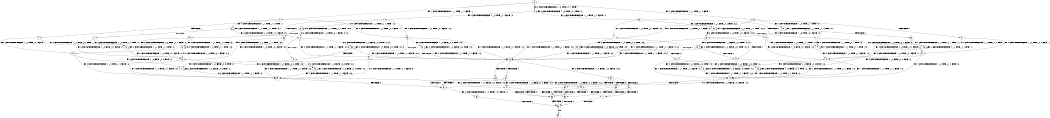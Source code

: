 digraph BCG {
size = "7, 10.5";
center = TRUE;
node [shape = circle];
0 [peripheries = 2];
0 -> 1 [label = "EX !1 !ATOMIC_EXCH_BRANCH (1, +1, TRUE, +1, 1, FALSE) !::"];
0 -> 2 [label = "EX !2 !ATOMIC_EXCH_BRANCH (1, +0, TRUE, +0, 1, TRUE) !::"];
0 -> 3 [label = "EX !0 !ATOMIC_EXCH_BRANCH (1, +1, TRUE, +1, 1, FALSE) !::"];
1 -> 4 [label = "TERMINATE !1"];
1 -> 5 [label = "EX !2 !ATOMIC_EXCH_BRANCH (1, +0, TRUE, +0, 1, FALSE) !:1:"];
1 -> 6 [label = "EX !0 !ATOMIC_EXCH_BRANCH (1, +1, TRUE, +1, 1, TRUE) !:1:"];
2 -> 7 [label = "EX !1 !ATOMIC_EXCH_BRANCH (1, +1, TRUE, +1, 1, FALSE) !:2:"];
2 -> 8 [label = "EX !0 !ATOMIC_EXCH_BRANCH (1, +1, TRUE, +1, 1, FALSE) !:2:"];
2 -> 2 [label = "EX !2 !ATOMIC_EXCH_BRANCH (1, +0, TRUE, +0, 1, TRUE) !:2:"];
3 -> 9 [label = "TERMINATE !0"];
3 -> 10 [label = "EX !1 !ATOMIC_EXCH_BRANCH (1, +1, TRUE, +1, 1, TRUE) !:0:"];
3 -> 11 [label = "EX !2 !ATOMIC_EXCH_BRANCH (1, +0, TRUE, +0, 1, FALSE) !:0:"];
4 -> 12 [label = "EX !2 !ATOMIC_EXCH_BRANCH (1, +0, TRUE, +0, 1, FALSE) !::"];
4 -> 13 [label = "EX !0 !ATOMIC_EXCH_BRANCH (1, +1, TRUE, +1, 1, TRUE) !::"];
5 -> 14 [label = "TERMINATE !1"];
5 -> 15 [label = "EX !0 !ATOMIC_EXCH_BRANCH (1, +1, TRUE, +1, 1, FALSE) !:1:2:"];
5 -> 16 [label = "EX !2 !ATOMIC_EXCH_BRANCH (1, +0, FALSE, +0, 2, TRUE) !:1:2:"];
6 -> 17 [label = "TERMINATE !1"];
6 -> 18 [label = "EX !2 !ATOMIC_EXCH_BRANCH (1, +0, TRUE, +0, 1, FALSE) !:0:1:"];
6 -> 6 [label = "EX !0 !ATOMIC_EXCH_BRANCH (1, +1, TRUE, +1, 1, TRUE) !:0:1:"];
7 -> 19 [label = "TERMINATE !1"];
7 -> 20 [label = "EX !0 !ATOMIC_EXCH_BRANCH (1, +1, TRUE, +1, 1, TRUE) !:1:2:"];
7 -> 5 [label = "EX !2 !ATOMIC_EXCH_BRANCH (1, +0, TRUE, +0, 1, FALSE) !:1:2:"];
8 -> 21 [label = "TERMINATE !0"];
8 -> 22 [label = "EX !1 !ATOMIC_EXCH_BRANCH (1, +1, TRUE, +1, 1, TRUE) !:0:2:"];
8 -> 11 [label = "EX !2 !ATOMIC_EXCH_BRANCH (1, +0, TRUE, +0, 1, FALSE) !:0:2:"];
9 -> 23 [label = "EX !1 !ATOMIC_EXCH_BRANCH (1, +1, TRUE, +1, 1, TRUE) !::"];
9 -> 24 [label = "EX !2 !ATOMIC_EXCH_BRANCH (1, +0, TRUE, +0, 1, FALSE) !::"];
10 -> 25 [label = "TERMINATE !0"];
10 -> 26 [label = "EX !2 !ATOMIC_EXCH_BRANCH (1, +0, TRUE, +0, 1, FALSE) !:0:1:"];
10 -> 10 [label = "EX !1 !ATOMIC_EXCH_BRANCH (1, +1, TRUE, +1, 1, TRUE) !:0:1:"];
11 -> 27 [label = "TERMINATE !0"];
11 -> 15 [label = "EX !1 !ATOMIC_EXCH_BRANCH (1, +1, TRUE, +1, 1, FALSE) !:0:2:"];
11 -> 28 [label = "EX !2 !ATOMIC_EXCH_BRANCH (1, +0, FALSE, +0, 2, TRUE) !:0:2:"];
12 -> 29 [label = "EX !0 !ATOMIC_EXCH_BRANCH (1, +1, TRUE, +1, 1, FALSE) !:2:"];
12 -> 30 [label = "EX !2 !ATOMIC_EXCH_BRANCH (1, +0, FALSE, +0, 2, TRUE) !:2:"];
13 -> 31 [label = "EX !2 !ATOMIC_EXCH_BRANCH (1, +0, TRUE, +0, 1, FALSE) !:0:"];
13 -> 13 [label = "EX !0 !ATOMIC_EXCH_BRANCH (1, +1, TRUE, +1, 1, TRUE) !:0:"];
14 -> 30 [label = "EX !2 !ATOMIC_EXCH_BRANCH (1, +0, FALSE, +0, 2, TRUE) !:2:"];
14 -> 29 [label = "EX !0 !ATOMIC_EXCH_BRANCH (1, +1, TRUE, +1, 1, FALSE) !:2:"];
15 -> 32 [label = "TERMINATE !1"];
15 -> 33 [label = "TERMINATE !0"];
15 -> 34 [label = "EX !2 !ATOMIC_EXCH_BRANCH (1, +0, FALSE, +0, 2, FALSE) !:0:1:2:"];
16 -> 14 [label = "TERMINATE !1"];
16 -> 15 [label = "EX !0 !ATOMIC_EXCH_BRANCH (1, +1, TRUE, +1, 1, FALSE) !:1:2:"];
16 -> 16 [label = "EX !2 !ATOMIC_EXCH_BRANCH (1, +0, FALSE, +0, 2, TRUE) !:1:2:"];
17 -> 13 [label = "EX !0 !ATOMIC_EXCH_BRANCH (1, +1, TRUE, +1, 1, TRUE) !:0:"];
17 -> 31 [label = "EX !2 !ATOMIC_EXCH_BRANCH (1, +0, TRUE, +0, 1, FALSE) !:0:"];
18 -> 35 [label = "TERMINATE !1"];
18 -> 36 [label = "EX !2 !ATOMIC_EXCH_BRANCH (1, +0, FALSE, +0, 2, TRUE) !:0:1:2:"];
18 -> 15 [label = "EX !0 !ATOMIC_EXCH_BRANCH (1, +1, TRUE, +1, 1, FALSE) !:0:1:2:"];
19 -> 12 [label = "EX !2 !ATOMIC_EXCH_BRANCH (1, +0, TRUE, +0, 1, FALSE) !:2:"];
19 -> 37 [label = "EX !0 !ATOMIC_EXCH_BRANCH (1, +1, TRUE, +1, 1, TRUE) !:2:"];
20 -> 38 [label = "TERMINATE !1"];
20 -> 18 [label = "EX !2 !ATOMIC_EXCH_BRANCH (1, +0, TRUE, +0, 1, FALSE) !:0:1:2:"];
20 -> 20 [label = "EX !0 !ATOMIC_EXCH_BRANCH (1, +1, TRUE, +1, 1, TRUE) !:0:1:2:"];
21 -> 24 [label = "EX !2 !ATOMIC_EXCH_BRANCH (1, +0, TRUE, +0, 1, FALSE) !:2:"];
21 -> 39 [label = "EX !1 !ATOMIC_EXCH_BRANCH (1, +1, TRUE, +1, 1, TRUE) !:2:"];
22 -> 40 [label = "TERMINATE !0"];
22 -> 26 [label = "EX !2 !ATOMIC_EXCH_BRANCH (1, +0, TRUE, +0, 1, FALSE) !:0:1:2:"];
22 -> 22 [label = "EX !1 !ATOMIC_EXCH_BRANCH (1, +1, TRUE, +1, 1, TRUE) !:0:1:2:"];
23 -> 41 [label = "EX !2 !ATOMIC_EXCH_BRANCH (1, +0, TRUE, +0, 1, FALSE) !:1:"];
23 -> 23 [label = "EX !1 !ATOMIC_EXCH_BRANCH (1, +1, TRUE, +1, 1, TRUE) !:1:"];
24 -> 42 [label = "EX !1 !ATOMIC_EXCH_BRANCH (1, +1, TRUE, +1, 1, FALSE) !:2:"];
24 -> 43 [label = "EX !2 !ATOMIC_EXCH_BRANCH (1, +0, FALSE, +0, 2, TRUE) !:2:"];
25 -> 23 [label = "EX !1 !ATOMIC_EXCH_BRANCH (1, +1, TRUE, +1, 1, TRUE) !:1:"];
25 -> 41 [label = "EX !2 !ATOMIC_EXCH_BRANCH (1, +0, TRUE, +0, 1, FALSE) !:1:"];
26 -> 44 [label = "TERMINATE !0"];
26 -> 45 [label = "EX !2 !ATOMIC_EXCH_BRANCH (1, +0, FALSE, +0, 2, TRUE) !:0:1:2:"];
26 -> 15 [label = "EX !1 !ATOMIC_EXCH_BRANCH (1, +1, TRUE, +1, 1, FALSE) !:0:1:2:"];
27 -> 43 [label = "EX !2 !ATOMIC_EXCH_BRANCH (1, +0, FALSE, +0, 2, TRUE) !:2:"];
27 -> 42 [label = "EX !1 !ATOMIC_EXCH_BRANCH (1, +1, TRUE, +1, 1, FALSE) !:2:"];
28 -> 27 [label = "TERMINATE !0"];
28 -> 15 [label = "EX !1 !ATOMIC_EXCH_BRANCH (1, +1, TRUE, +1, 1, FALSE) !:0:2:"];
28 -> 28 [label = "EX !2 !ATOMIC_EXCH_BRANCH (1, +0, FALSE, +0, 2, TRUE) !:0:2:"];
29 -> 46 [label = "TERMINATE !0"];
29 -> 47 [label = "EX !2 !ATOMIC_EXCH_BRANCH (1, +0, FALSE, +0, 2, FALSE) !:0:2:"];
30 -> 29 [label = "EX !0 !ATOMIC_EXCH_BRANCH (1, +1, TRUE, +1, 1, FALSE) !:2:"];
30 -> 30 [label = "EX !2 !ATOMIC_EXCH_BRANCH (1, +0, FALSE, +0, 2, TRUE) !:2:"];
31 -> 48 [label = "EX !2 !ATOMIC_EXCH_BRANCH (1, +0, FALSE, +0, 2, TRUE) !:0:2:"];
31 -> 29 [label = "EX !0 !ATOMIC_EXCH_BRANCH (1, +1, TRUE, +1, 1, FALSE) !:0:2:"];
32 -> 47 [label = "EX !2 !ATOMIC_EXCH_BRANCH (1, +0, FALSE, +0, 2, FALSE) !:0:2:"];
32 -> 46 [label = "TERMINATE !0"];
33 -> 49 [label = "EX !2 !ATOMIC_EXCH_BRANCH (1, +0, FALSE, +0, 2, FALSE) !:1:2:"];
33 -> 46 [label = "TERMINATE !1"];
34 -> 50 [label = "TERMINATE !1"];
34 -> 51 [label = "TERMINATE !2"];
34 -> 52 [label = "TERMINATE !0"];
35 -> 48 [label = "EX !2 !ATOMIC_EXCH_BRANCH (1, +0, FALSE, +0, 2, TRUE) !:0:2:"];
35 -> 29 [label = "EX !0 !ATOMIC_EXCH_BRANCH (1, +1, TRUE, +1, 1, FALSE) !:0:2:"];
36 -> 35 [label = "TERMINATE !1"];
36 -> 36 [label = "EX !2 !ATOMIC_EXCH_BRANCH (1, +0, FALSE, +0, 2, TRUE) !:0:1:2:"];
36 -> 15 [label = "EX !0 !ATOMIC_EXCH_BRANCH (1, +1, TRUE, +1, 1, FALSE) !:0:1:2:"];
37 -> 31 [label = "EX !2 !ATOMIC_EXCH_BRANCH (1, +0, TRUE, +0, 1, FALSE) !:0:2:"];
37 -> 37 [label = "EX !0 !ATOMIC_EXCH_BRANCH (1, +1, TRUE, +1, 1, TRUE) !:0:2:"];
38 -> 31 [label = "EX !2 !ATOMIC_EXCH_BRANCH (1, +0, TRUE, +0, 1, FALSE) !:0:2:"];
38 -> 37 [label = "EX !0 !ATOMIC_EXCH_BRANCH (1, +1, TRUE, +1, 1, TRUE) !:0:2:"];
39 -> 41 [label = "EX !2 !ATOMIC_EXCH_BRANCH (1, +0, TRUE, +0, 1, FALSE) !:1:2:"];
39 -> 39 [label = "EX !1 !ATOMIC_EXCH_BRANCH (1, +1, TRUE, +1, 1, TRUE) !:1:2:"];
40 -> 41 [label = "EX !2 !ATOMIC_EXCH_BRANCH (1, +0, TRUE, +0, 1, FALSE) !:1:2:"];
40 -> 39 [label = "EX !1 !ATOMIC_EXCH_BRANCH (1, +1, TRUE, +1, 1, TRUE) !:1:2:"];
41 -> 53 [label = "EX !2 !ATOMIC_EXCH_BRANCH (1, +0, FALSE, +0, 2, TRUE) !:1:2:"];
41 -> 42 [label = "EX !1 !ATOMIC_EXCH_BRANCH (1, +1, TRUE, +1, 1, FALSE) !:1:2:"];
42 -> 46 [label = "TERMINATE !1"];
42 -> 49 [label = "EX !2 !ATOMIC_EXCH_BRANCH (1, +0, FALSE, +0, 2, FALSE) !:1:2:"];
43 -> 42 [label = "EX !1 !ATOMIC_EXCH_BRANCH (1, +1, TRUE, +1, 1, FALSE) !:2:"];
43 -> 43 [label = "EX !2 !ATOMIC_EXCH_BRANCH (1, +0, FALSE, +0, 2, TRUE) !:2:"];
44 -> 53 [label = "EX !2 !ATOMIC_EXCH_BRANCH (1, +0, FALSE, +0, 2, TRUE) !:1:2:"];
44 -> 42 [label = "EX !1 !ATOMIC_EXCH_BRANCH (1, +1, TRUE, +1, 1, FALSE) !:1:2:"];
45 -> 44 [label = "TERMINATE !0"];
45 -> 45 [label = "EX !2 !ATOMIC_EXCH_BRANCH (1, +0, FALSE, +0, 2, TRUE) !:0:1:2:"];
45 -> 15 [label = "EX !1 !ATOMIC_EXCH_BRANCH (1, +1, TRUE, +1, 1, FALSE) !:0:1:2:"];
46 -> 54 [label = "EX !2 !ATOMIC_EXCH_BRANCH (1, +0, FALSE, +0, 2, FALSE) !:2:"];
47 -> 55 [label = "TERMINATE !2"];
47 -> 56 [label = "TERMINATE !0"];
48 -> 48 [label = "EX !2 !ATOMIC_EXCH_BRANCH (1, +0, FALSE, +0, 2, TRUE) !:0:2:"];
48 -> 29 [label = "EX !0 !ATOMIC_EXCH_BRANCH (1, +1, TRUE, +1, 1, FALSE) !:0:2:"];
49 -> 56 [label = "TERMINATE !1"];
49 -> 57 [label = "TERMINATE !2"];
50 -> 55 [label = "TERMINATE !2"];
50 -> 56 [label = "TERMINATE !0"];
51 -> 55 [label = "TERMINATE !1"];
51 -> 57 [label = "TERMINATE !0"];
52 -> 56 [label = "TERMINATE !1"];
52 -> 57 [label = "TERMINATE !2"];
53 -> 53 [label = "EX !2 !ATOMIC_EXCH_BRANCH (1, +0, FALSE, +0, 2, TRUE) !:1:2:"];
53 -> 42 [label = "EX !1 !ATOMIC_EXCH_BRANCH (1, +1, TRUE, +1, 1, FALSE) !:1:2:"];
54 -> 58 [label = "TERMINATE !2"];
55 -> 58 [label = "TERMINATE !0"];
56 -> 58 [label = "TERMINATE !2"];
57 -> 58 [label = "TERMINATE !1"];
58 -> 59 [label = "exit"];
}
